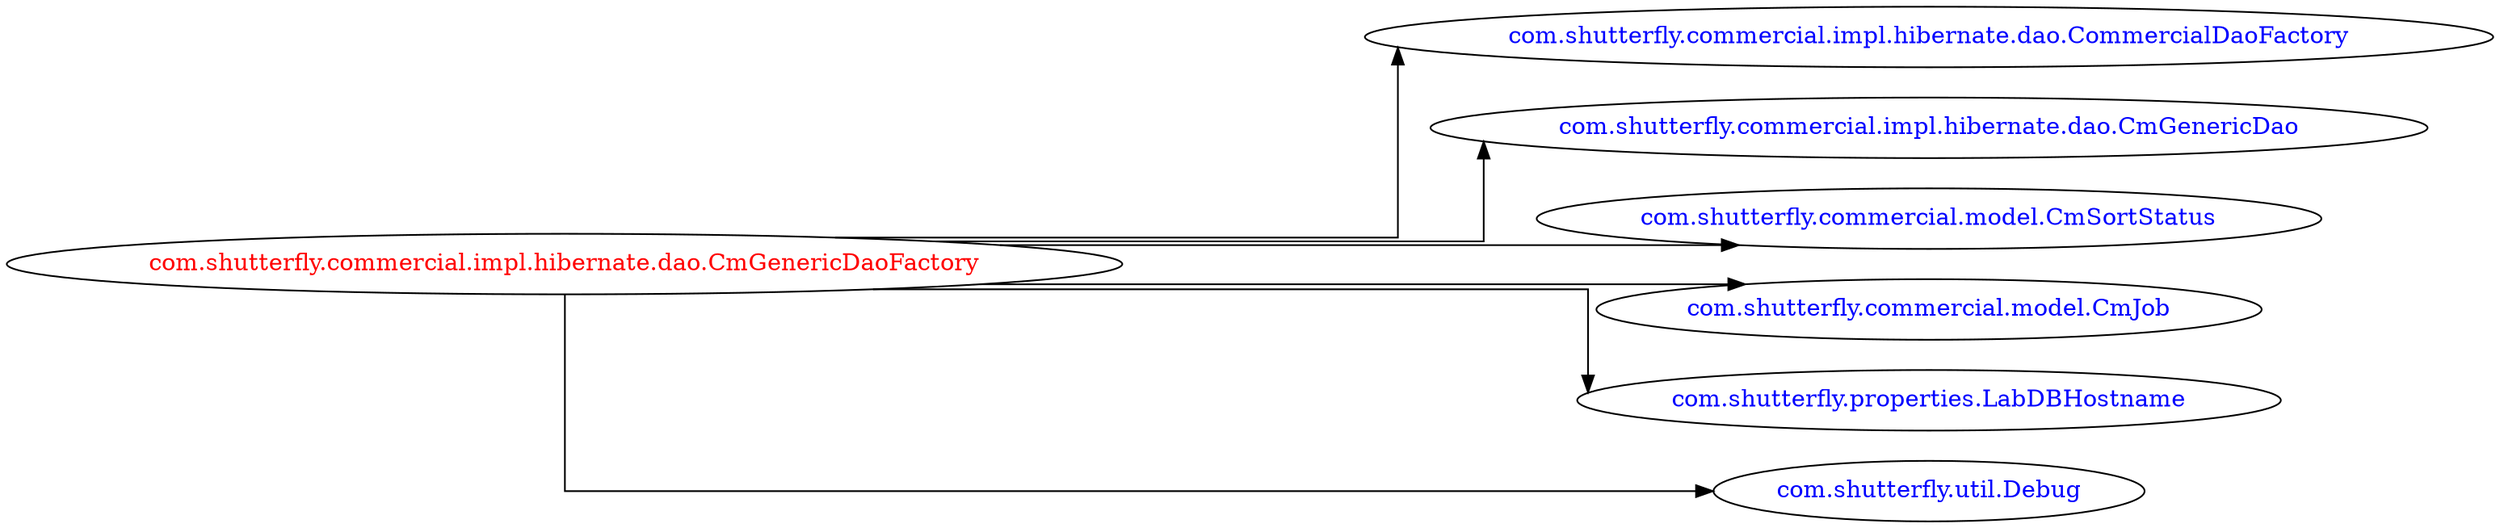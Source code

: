 digraph dependencyGraph {
 concentrate=true;
 ranksep="2.0";
 rankdir="LR"; 
 splines="ortho";
"com.shutterfly.commercial.impl.hibernate.dao.CmGenericDaoFactory" [fontcolor="red"];
"com.shutterfly.commercial.impl.hibernate.dao.CommercialDaoFactory" [ fontcolor="blue" ];
"com.shutterfly.commercial.impl.hibernate.dao.CmGenericDaoFactory"->"com.shutterfly.commercial.impl.hibernate.dao.CommercialDaoFactory";
"com.shutterfly.commercial.impl.hibernate.dao.CmGenericDao" [ fontcolor="blue" ];
"com.shutterfly.commercial.impl.hibernate.dao.CmGenericDaoFactory"->"com.shutterfly.commercial.impl.hibernate.dao.CmGenericDao";
"com.shutterfly.commercial.model.CmSortStatus" [ fontcolor="blue" ];
"com.shutterfly.commercial.impl.hibernate.dao.CmGenericDaoFactory"->"com.shutterfly.commercial.model.CmSortStatus";
"com.shutterfly.commercial.model.CmJob" [ fontcolor="blue" ];
"com.shutterfly.commercial.impl.hibernate.dao.CmGenericDaoFactory"->"com.shutterfly.commercial.model.CmJob";
"com.shutterfly.properties.LabDBHostname" [ fontcolor="blue" ];
"com.shutterfly.commercial.impl.hibernate.dao.CmGenericDaoFactory"->"com.shutterfly.properties.LabDBHostname";
"com.shutterfly.util.Debug" [ fontcolor="blue" ];
"com.shutterfly.commercial.impl.hibernate.dao.CmGenericDaoFactory"->"com.shutterfly.util.Debug";
}